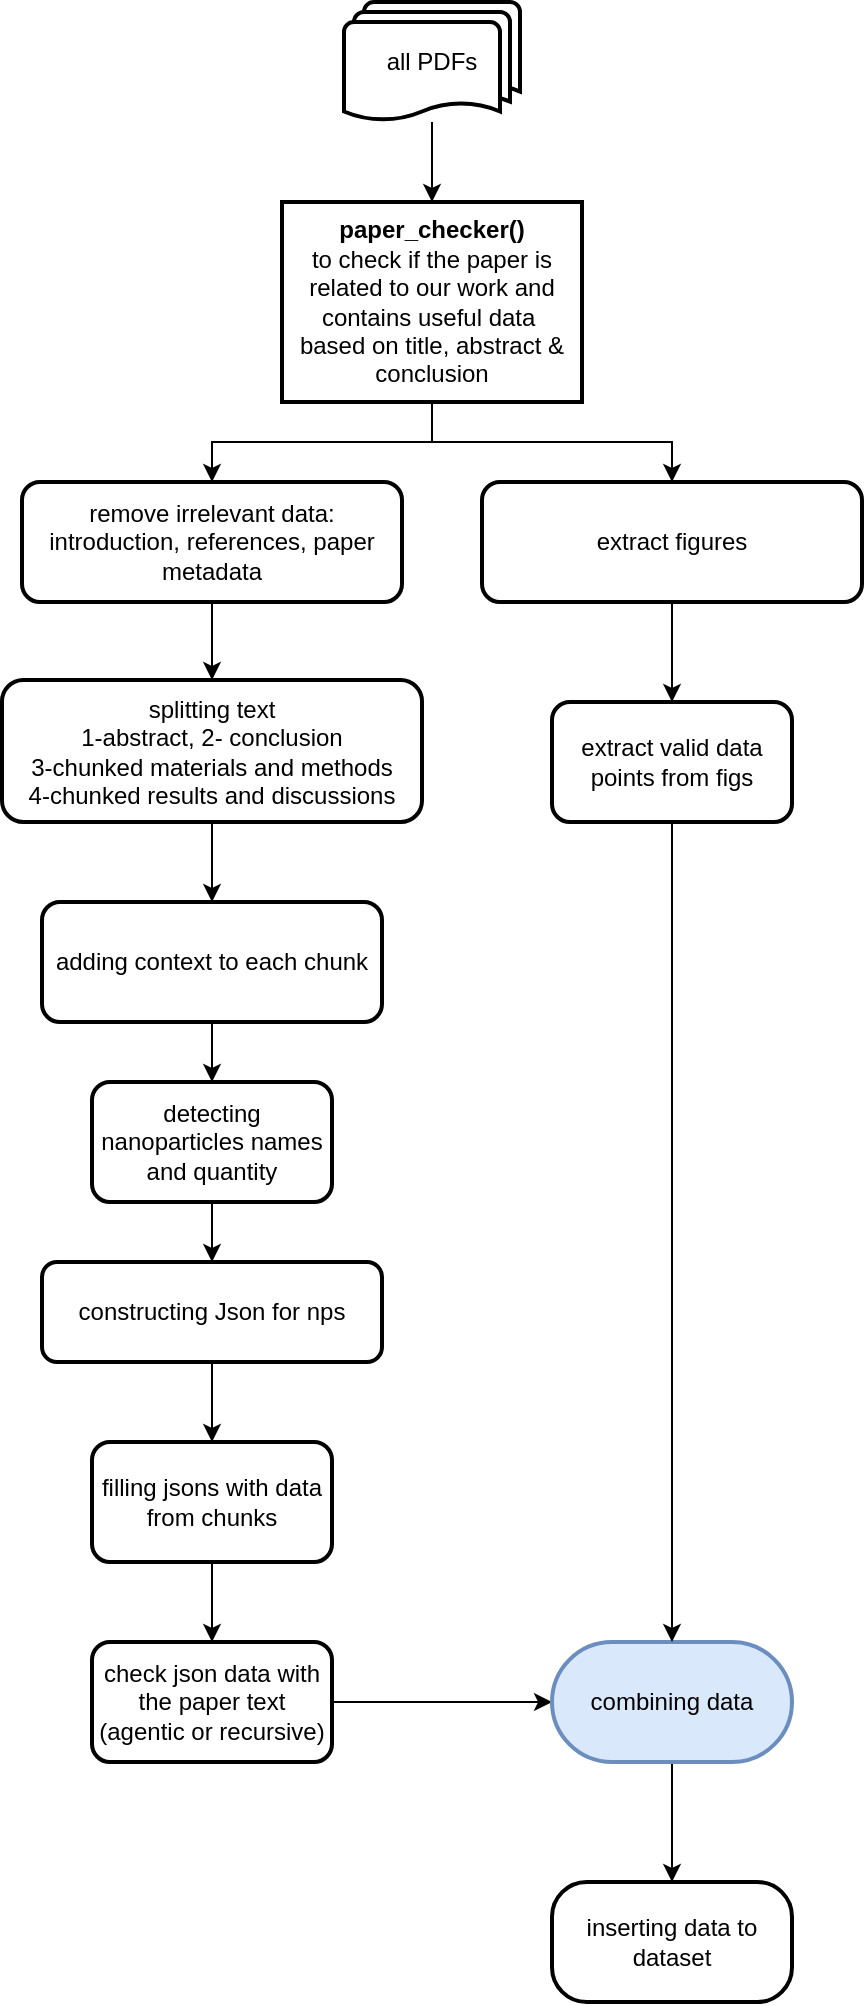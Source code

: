 <mxfile version="23.1.5" type="device">
  <diagram name="Page-1" id="_IHnZRuvhCsKwlGpZOwc">
    <mxGraphModel dx="913" dy="454" grid="1" gridSize="10" guides="1" tooltips="1" connect="1" arrows="1" fold="1" page="1" pageScale="1" pageWidth="850" pageHeight="1100" background="none" math="0" shadow="0">
      <root>
        <mxCell id="0" />
        <mxCell id="1" parent="0" />
        <mxCell id="_3KNEBU_1-2QcZh1F1ab-7" value="" style="edgeStyle=orthogonalEdgeStyle;rounded=0;orthogonalLoop=1;jettySize=auto;html=1;" edge="1" parent="1" source="_3KNEBU_1-2QcZh1F1ab-5" target="_3KNEBU_1-2QcZh1F1ab-6">
          <mxGeometry relative="1" as="geometry" />
        </mxCell>
        <mxCell id="_3KNEBU_1-2QcZh1F1ab-5" value="all PDFs" style="strokeWidth=2;html=1;shape=mxgraph.flowchart.multi-document;whiteSpace=wrap;" vertex="1" parent="1">
          <mxGeometry x="381" y="30" width="88" height="60" as="geometry" />
        </mxCell>
        <mxCell id="_3KNEBU_1-2QcZh1F1ab-11" value="" style="edgeStyle=orthogonalEdgeStyle;rounded=0;orthogonalLoop=1;jettySize=auto;html=1;" edge="1" parent="1" source="_3KNEBU_1-2QcZh1F1ab-6" target="_3KNEBU_1-2QcZh1F1ab-10">
          <mxGeometry relative="1" as="geometry" />
        </mxCell>
        <mxCell id="_3KNEBU_1-2QcZh1F1ab-16" style="edgeStyle=orthogonalEdgeStyle;rounded=0;orthogonalLoop=1;jettySize=auto;html=1;exitX=0.5;exitY=1;exitDx=0;exitDy=0;entryX=0.5;entryY=0;entryDx=0;entryDy=0;" edge="1" parent="1" source="_3KNEBU_1-2QcZh1F1ab-6" target="_3KNEBU_1-2QcZh1F1ab-15">
          <mxGeometry relative="1" as="geometry" />
        </mxCell>
        <mxCell id="_3KNEBU_1-2QcZh1F1ab-6" value="&lt;b&gt;paper_checker()&lt;br&gt;&lt;/b&gt;to check if the paper is related to our work and contains useful data&amp;nbsp;&lt;br&gt;based on title, abstract &amp;amp; conclusion" style="whiteSpace=wrap;html=1;strokeWidth=2;" vertex="1" parent="1">
          <mxGeometry x="350" y="130" width="150" height="100" as="geometry" />
        </mxCell>
        <mxCell id="_3KNEBU_1-2QcZh1F1ab-13" value="" style="edgeStyle=orthogonalEdgeStyle;rounded=0;orthogonalLoop=1;jettySize=auto;html=1;" edge="1" parent="1" source="_3KNEBU_1-2QcZh1F1ab-10" target="_3KNEBU_1-2QcZh1F1ab-12">
          <mxGeometry relative="1" as="geometry" />
        </mxCell>
        <mxCell id="_3KNEBU_1-2QcZh1F1ab-10" value="remove irrelevant data:&lt;br&gt;introduction, references, paper metadata" style="rounded=1;whiteSpace=wrap;html=1;strokeWidth=2;" vertex="1" parent="1">
          <mxGeometry x="220" y="270" width="190" height="60" as="geometry" />
        </mxCell>
        <mxCell id="_3KNEBU_1-2QcZh1F1ab-19" value="" style="edgeStyle=orthogonalEdgeStyle;rounded=0;orthogonalLoop=1;jettySize=auto;html=1;" edge="1" parent="1" source="_3KNEBU_1-2QcZh1F1ab-12" target="_3KNEBU_1-2QcZh1F1ab-18">
          <mxGeometry relative="1" as="geometry" />
        </mxCell>
        <mxCell id="_3KNEBU_1-2QcZh1F1ab-12" value="splitting text&lt;br&gt;1-abstract, 2- conclusion&lt;br&gt;3-chunked materials and methods&lt;br&gt;4-chunked results and discussions" style="whiteSpace=wrap;html=1;rounded=1;strokeWidth=2;" vertex="1" parent="1">
          <mxGeometry x="210" y="369" width="210" height="71" as="geometry" />
        </mxCell>
        <mxCell id="_3KNEBU_1-2QcZh1F1ab-32" value="" style="edgeStyle=orthogonalEdgeStyle;rounded=0;orthogonalLoop=1;jettySize=auto;html=1;" edge="1" parent="1" source="_3KNEBU_1-2QcZh1F1ab-15" target="_3KNEBU_1-2QcZh1F1ab-31">
          <mxGeometry relative="1" as="geometry" />
        </mxCell>
        <mxCell id="_3KNEBU_1-2QcZh1F1ab-15" value="extract figures" style="rounded=1;whiteSpace=wrap;html=1;strokeWidth=2;" vertex="1" parent="1">
          <mxGeometry x="450" y="270" width="190" height="60" as="geometry" />
        </mxCell>
        <mxCell id="_3KNEBU_1-2QcZh1F1ab-21" value="" style="edgeStyle=orthogonalEdgeStyle;rounded=0;orthogonalLoop=1;jettySize=auto;html=1;" edge="1" parent="1" source="_3KNEBU_1-2QcZh1F1ab-18" target="_3KNEBU_1-2QcZh1F1ab-20">
          <mxGeometry relative="1" as="geometry" />
        </mxCell>
        <mxCell id="_3KNEBU_1-2QcZh1F1ab-18" value="adding context to each chunk" style="whiteSpace=wrap;html=1;rounded=1;strokeWidth=2;" vertex="1" parent="1">
          <mxGeometry x="230" y="480" width="170" height="60" as="geometry" />
        </mxCell>
        <mxCell id="_3KNEBU_1-2QcZh1F1ab-23" value="" style="edgeStyle=orthogonalEdgeStyle;rounded=0;orthogonalLoop=1;jettySize=auto;html=1;" edge="1" parent="1" source="_3KNEBU_1-2QcZh1F1ab-20" target="_3KNEBU_1-2QcZh1F1ab-22">
          <mxGeometry relative="1" as="geometry" />
        </mxCell>
        <mxCell id="_3KNEBU_1-2QcZh1F1ab-20" value="detecting nanoparticles names and quantity" style="whiteSpace=wrap;html=1;rounded=1;strokeWidth=2;" vertex="1" parent="1">
          <mxGeometry x="255" y="570" width="120" height="60" as="geometry" />
        </mxCell>
        <mxCell id="_3KNEBU_1-2QcZh1F1ab-25" value="" style="edgeStyle=orthogonalEdgeStyle;rounded=0;orthogonalLoop=1;jettySize=auto;html=1;" edge="1" parent="1" source="_3KNEBU_1-2QcZh1F1ab-22" target="_3KNEBU_1-2QcZh1F1ab-24">
          <mxGeometry relative="1" as="geometry" />
        </mxCell>
        <mxCell id="_3KNEBU_1-2QcZh1F1ab-22" value="constructing Json for nps" style="whiteSpace=wrap;html=1;rounded=1;strokeWidth=2;" vertex="1" parent="1">
          <mxGeometry x="230" y="660" width="170" height="50" as="geometry" />
        </mxCell>
        <mxCell id="_3KNEBU_1-2QcZh1F1ab-27" value="" style="edgeStyle=orthogonalEdgeStyle;rounded=0;orthogonalLoop=1;jettySize=auto;html=1;" edge="1" parent="1" source="_3KNEBU_1-2QcZh1F1ab-24" target="_3KNEBU_1-2QcZh1F1ab-26">
          <mxGeometry relative="1" as="geometry" />
        </mxCell>
        <mxCell id="_3KNEBU_1-2QcZh1F1ab-24" value="filling jsons with data from chunks" style="whiteSpace=wrap;html=1;rounded=1;strokeWidth=2;" vertex="1" parent="1">
          <mxGeometry x="255" y="750" width="120" height="60" as="geometry" />
        </mxCell>
        <mxCell id="_3KNEBU_1-2QcZh1F1ab-29" value="" style="edgeStyle=orthogonalEdgeStyle;rounded=0;orthogonalLoop=1;jettySize=auto;html=1;" edge="1" parent="1" source="_3KNEBU_1-2QcZh1F1ab-26" target="_3KNEBU_1-2QcZh1F1ab-28">
          <mxGeometry relative="1" as="geometry" />
        </mxCell>
        <mxCell id="_3KNEBU_1-2QcZh1F1ab-26" value="check json data with the paper text&lt;br&gt;(agentic or recursive)" style="whiteSpace=wrap;html=1;rounded=1;strokeWidth=2;" vertex="1" parent="1">
          <mxGeometry x="255" y="850" width="120" height="60" as="geometry" />
        </mxCell>
        <mxCell id="_3KNEBU_1-2QcZh1F1ab-36" value="" style="edgeStyle=orthogonalEdgeStyle;rounded=0;orthogonalLoop=1;jettySize=auto;html=1;" edge="1" parent="1" source="_3KNEBU_1-2QcZh1F1ab-28" target="_3KNEBU_1-2QcZh1F1ab-35">
          <mxGeometry relative="1" as="geometry" />
        </mxCell>
        <mxCell id="_3KNEBU_1-2QcZh1F1ab-28" value="combining data" style="whiteSpace=wrap;html=1;rounded=1;strokeWidth=2;arcSize=50;fillColor=#dae8fc;strokeColor=#6c8ebf;" vertex="1" parent="1">
          <mxGeometry x="485" y="850" width="120" height="60" as="geometry" />
        </mxCell>
        <mxCell id="_3KNEBU_1-2QcZh1F1ab-33" style="edgeStyle=orthogonalEdgeStyle;rounded=0;orthogonalLoop=1;jettySize=auto;html=1;entryX=0.5;entryY=0;entryDx=0;entryDy=0;" edge="1" parent="1" source="_3KNEBU_1-2QcZh1F1ab-31" target="_3KNEBU_1-2QcZh1F1ab-28">
          <mxGeometry relative="1" as="geometry" />
        </mxCell>
        <mxCell id="_3KNEBU_1-2QcZh1F1ab-31" value="extract valid data points from figs" style="whiteSpace=wrap;html=1;rounded=1;strokeWidth=2;" vertex="1" parent="1">
          <mxGeometry x="485" y="380" width="120" height="60" as="geometry" />
        </mxCell>
        <mxCell id="_3KNEBU_1-2QcZh1F1ab-35" value="inserting data to dataset" style="whiteSpace=wrap;html=1;rounded=1;strokeWidth=2;arcSize=29;" vertex="1" parent="1">
          <mxGeometry x="485" y="970" width="120" height="60" as="geometry" />
        </mxCell>
      </root>
    </mxGraphModel>
  </diagram>
</mxfile>
